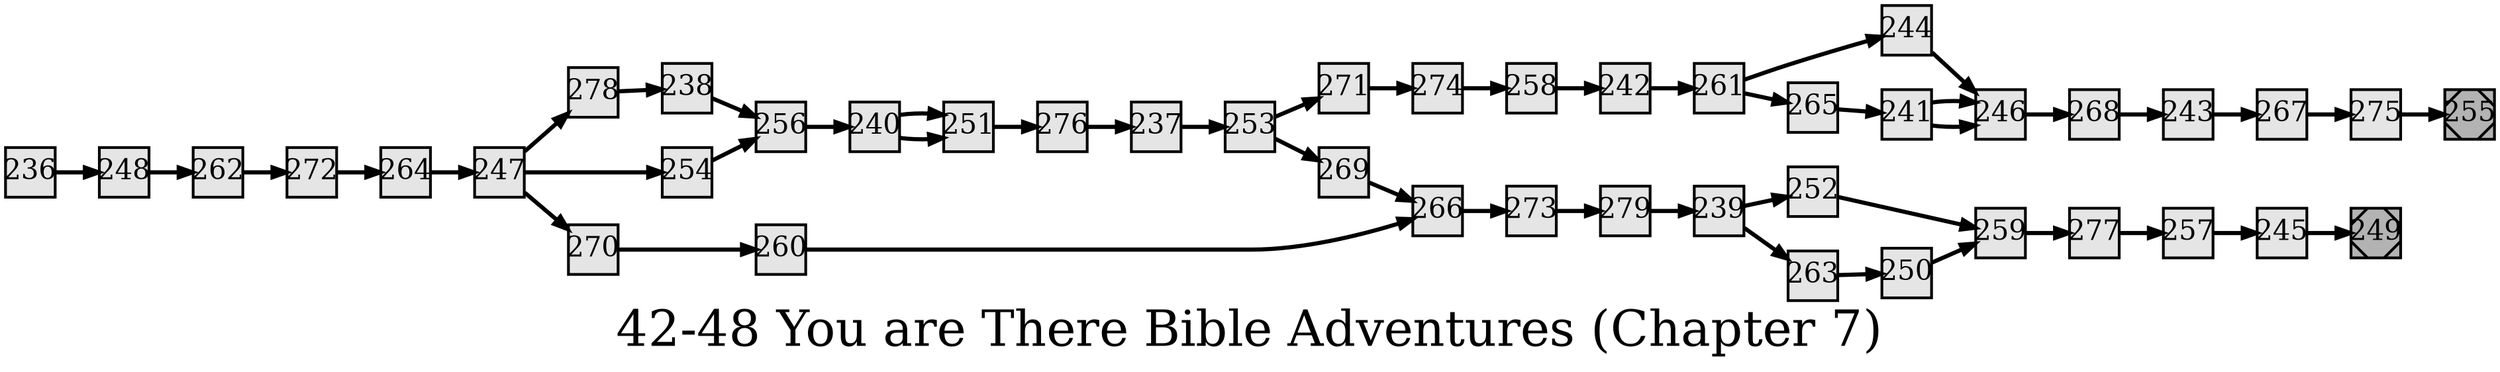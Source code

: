 digraph g{
  graph [ label="42-48 You are There Bible Adventures (Chapter 7)" rankdir=LR, ordering=out, fontsize=36, nodesep="0.35", ranksep="0.45"];
  node  [shape=rect, penwidth=2, fontsize=20, style=filled, fillcolor=grey90, margin="0,0", labelfloat=true, regular=true, fixedsize=true];
  edge  [labelfloat=true, penwidth=3, fontsize=12];

  236 -> 248;
  237 -> 253;
  238 -> 256;
  239 -> 252;
  239 -> 263;
  240 -> 251;
  241 -> 246;
  240 -> 251;
  241 -> 246;
  242 -> 261;
  243 -> 267;
  244 -> 246;
  245 -> 249;
  246 -> 268;
  247 -> 278;
  247 -> 254;
  247 -> 270;
  248 -> 262;
  249	[ xlabel="E", shape=Msquare, fontsize=20, fillcolor=grey70, xlabel="" ];
  250 -> 259;
  251 -> 276;
  252 -> 259;
  253 -> 271;
  253 -> 269;
  254 -> 256;
  255	[ xlabel="E", shape=Msquare, fontsize=20, fillcolor=grey70, xlabel="" ];
  256 -> 240;
  257 -> 245;
  258 -> 242;
  259 -> 277;
  260 -> 266;
  261 -> 244;
  261 -> 265;
  262 -> 272;
  263 -> 250;
  264 -> 247;
  265 -> 241;
  266 -> 273;
  267 -> 275;
  268 -> 243;
  269 -> 266;
  270 -> 260;
  271 -> 274;
  272 -> 264;
  273 -> 279;
  274 -> 258;
  275 -> 255;
  276 -> 237;
  277 -> 257;
  278 -> 238;
  279 -> 239;
}

